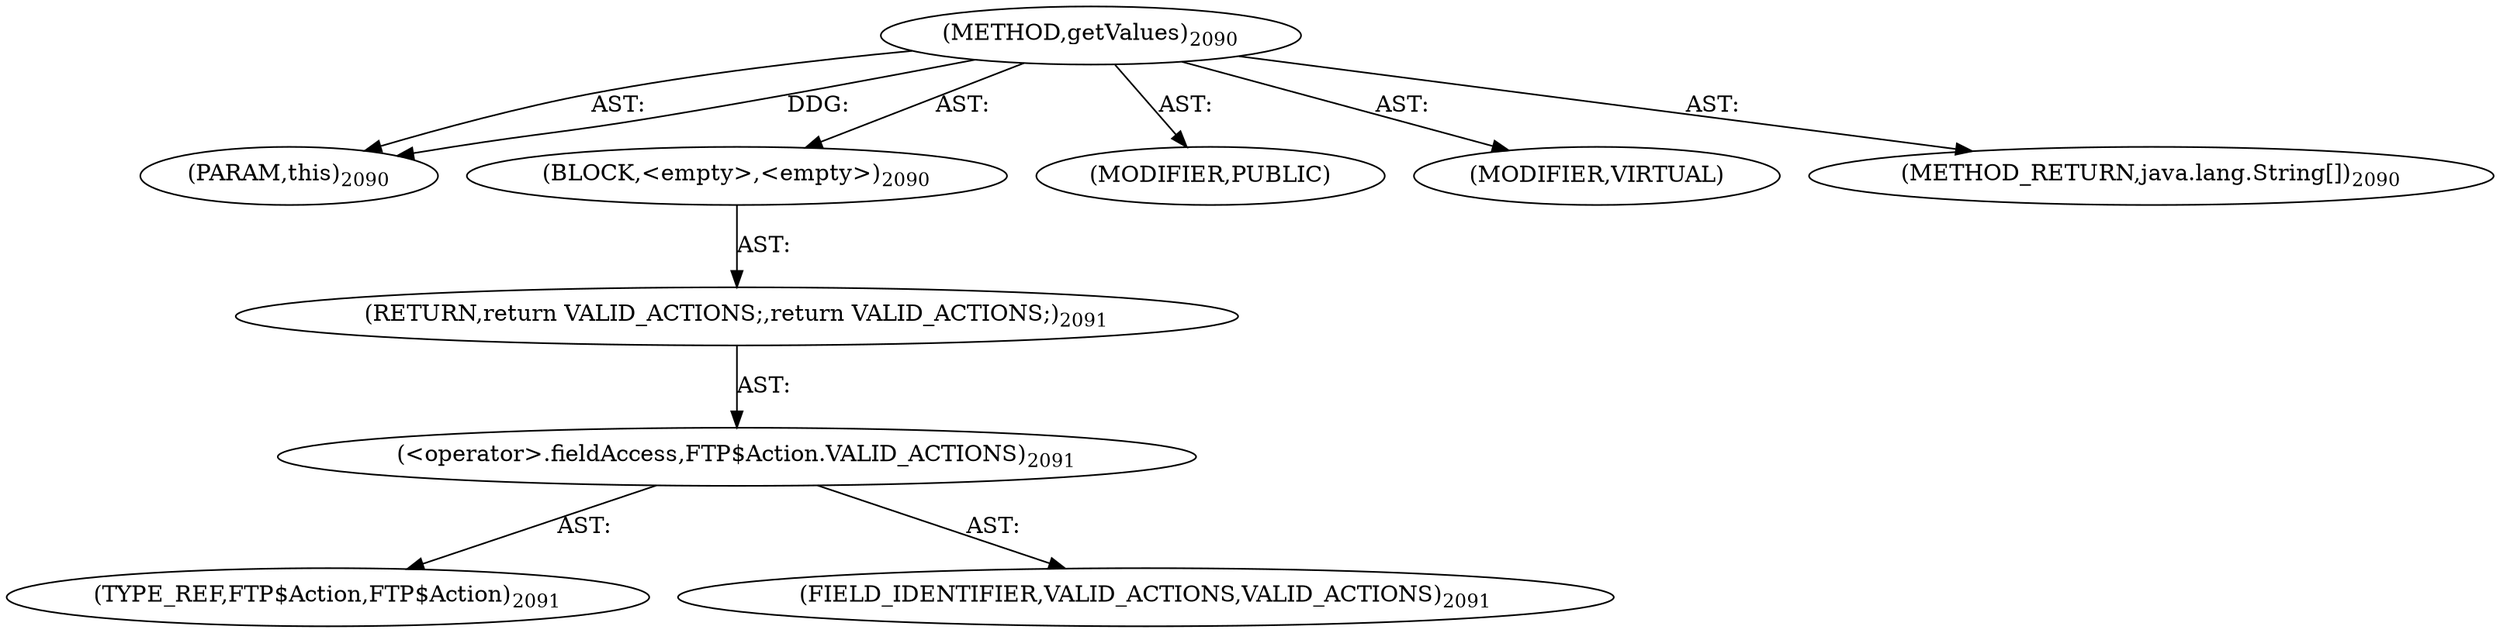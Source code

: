digraph "getValues" {  
"111669149769" [label = <(METHOD,getValues)<SUB>2090</SUB>> ]
"115964117156" [label = <(PARAM,this)<SUB>2090</SUB>> ]
"25769804169" [label = <(BLOCK,&lt;empty&gt;,&lt;empty&gt;)<SUB>2090</SUB>> ]
"146028888116" [label = <(RETURN,return VALID_ACTIONS;,return VALID_ACTIONS;)<SUB>2091</SUB>> ]
"30064772709" [label = <(&lt;operator&gt;.fieldAccess,FTP$Action.VALID_ACTIONS)<SUB>2091</SUB>> ]
"180388626469" [label = <(TYPE_REF,FTP$Action,FTP$Action)<SUB>2091</SUB>> ]
"55834575212" [label = <(FIELD_IDENTIFIER,VALID_ACTIONS,VALID_ACTIONS)<SUB>2091</SUB>> ]
"133143986389" [label = <(MODIFIER,PUBLIC)> ]
"133143986390" [label = <(MODIFIER,VIRTUAL)> ]
"128849018953" [label = <(METHOD_RETURN,java.lang.String[])<SUB>2090</SUB>> ]
  "111669149769" -> "115964117156"  [ label = "AST: "] 
  "111669149769" -> "25769804169"  [ label = "AST: "] 
  "111669149769" -> "133143986389"  [ label = "AST: "] 
  "111669149769" -> "133143986390"  [ label = "AST: "] 
  "111669149769" -> "128849018953"  [ label = "AST: "] 
  "25769804169" -> "146028888116"  [ label = "AST: "] 
  "146028888116" -> "30064772709"  [ label = "AST: "] 
  "30064772709" -> "180388626469"  [ label = "AST: "] 
  "30064772709" -> "55834575212"  [ label = "AST: "] 
  "111669149769" -> "115964117156"  [ label = "DDG: "] 
}
